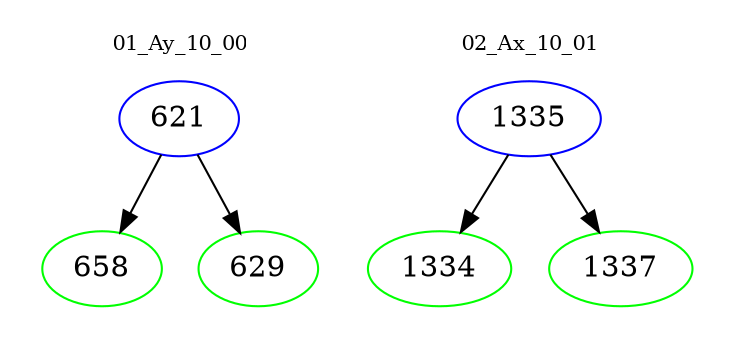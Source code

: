 digraph{
subgraph cluster_0 {
color = white
label = "01_Ay_10_00";
fontsize=10;
T0_621 [label="621", color="blue"]
T0_621 -> T0_658 [color="black"]
T0_658 [label="658", color="green"]
T0_621 -> T0_629 [color="black"]
T0_629 [label="629", color="green"]
}
subgraph cluster_1 {
color = white
label = "02_Ax_10_01";
fontsize=10;
T1_1335 [label="1335", color="blue"]
T1_1335 -> T1_1334 [color="black"]
T1_1334 [label="1334", color="green"]
T1_1335 -> T1_1337 [color="black"]
T1_1337 [label="1337", color="green"]
}
}
